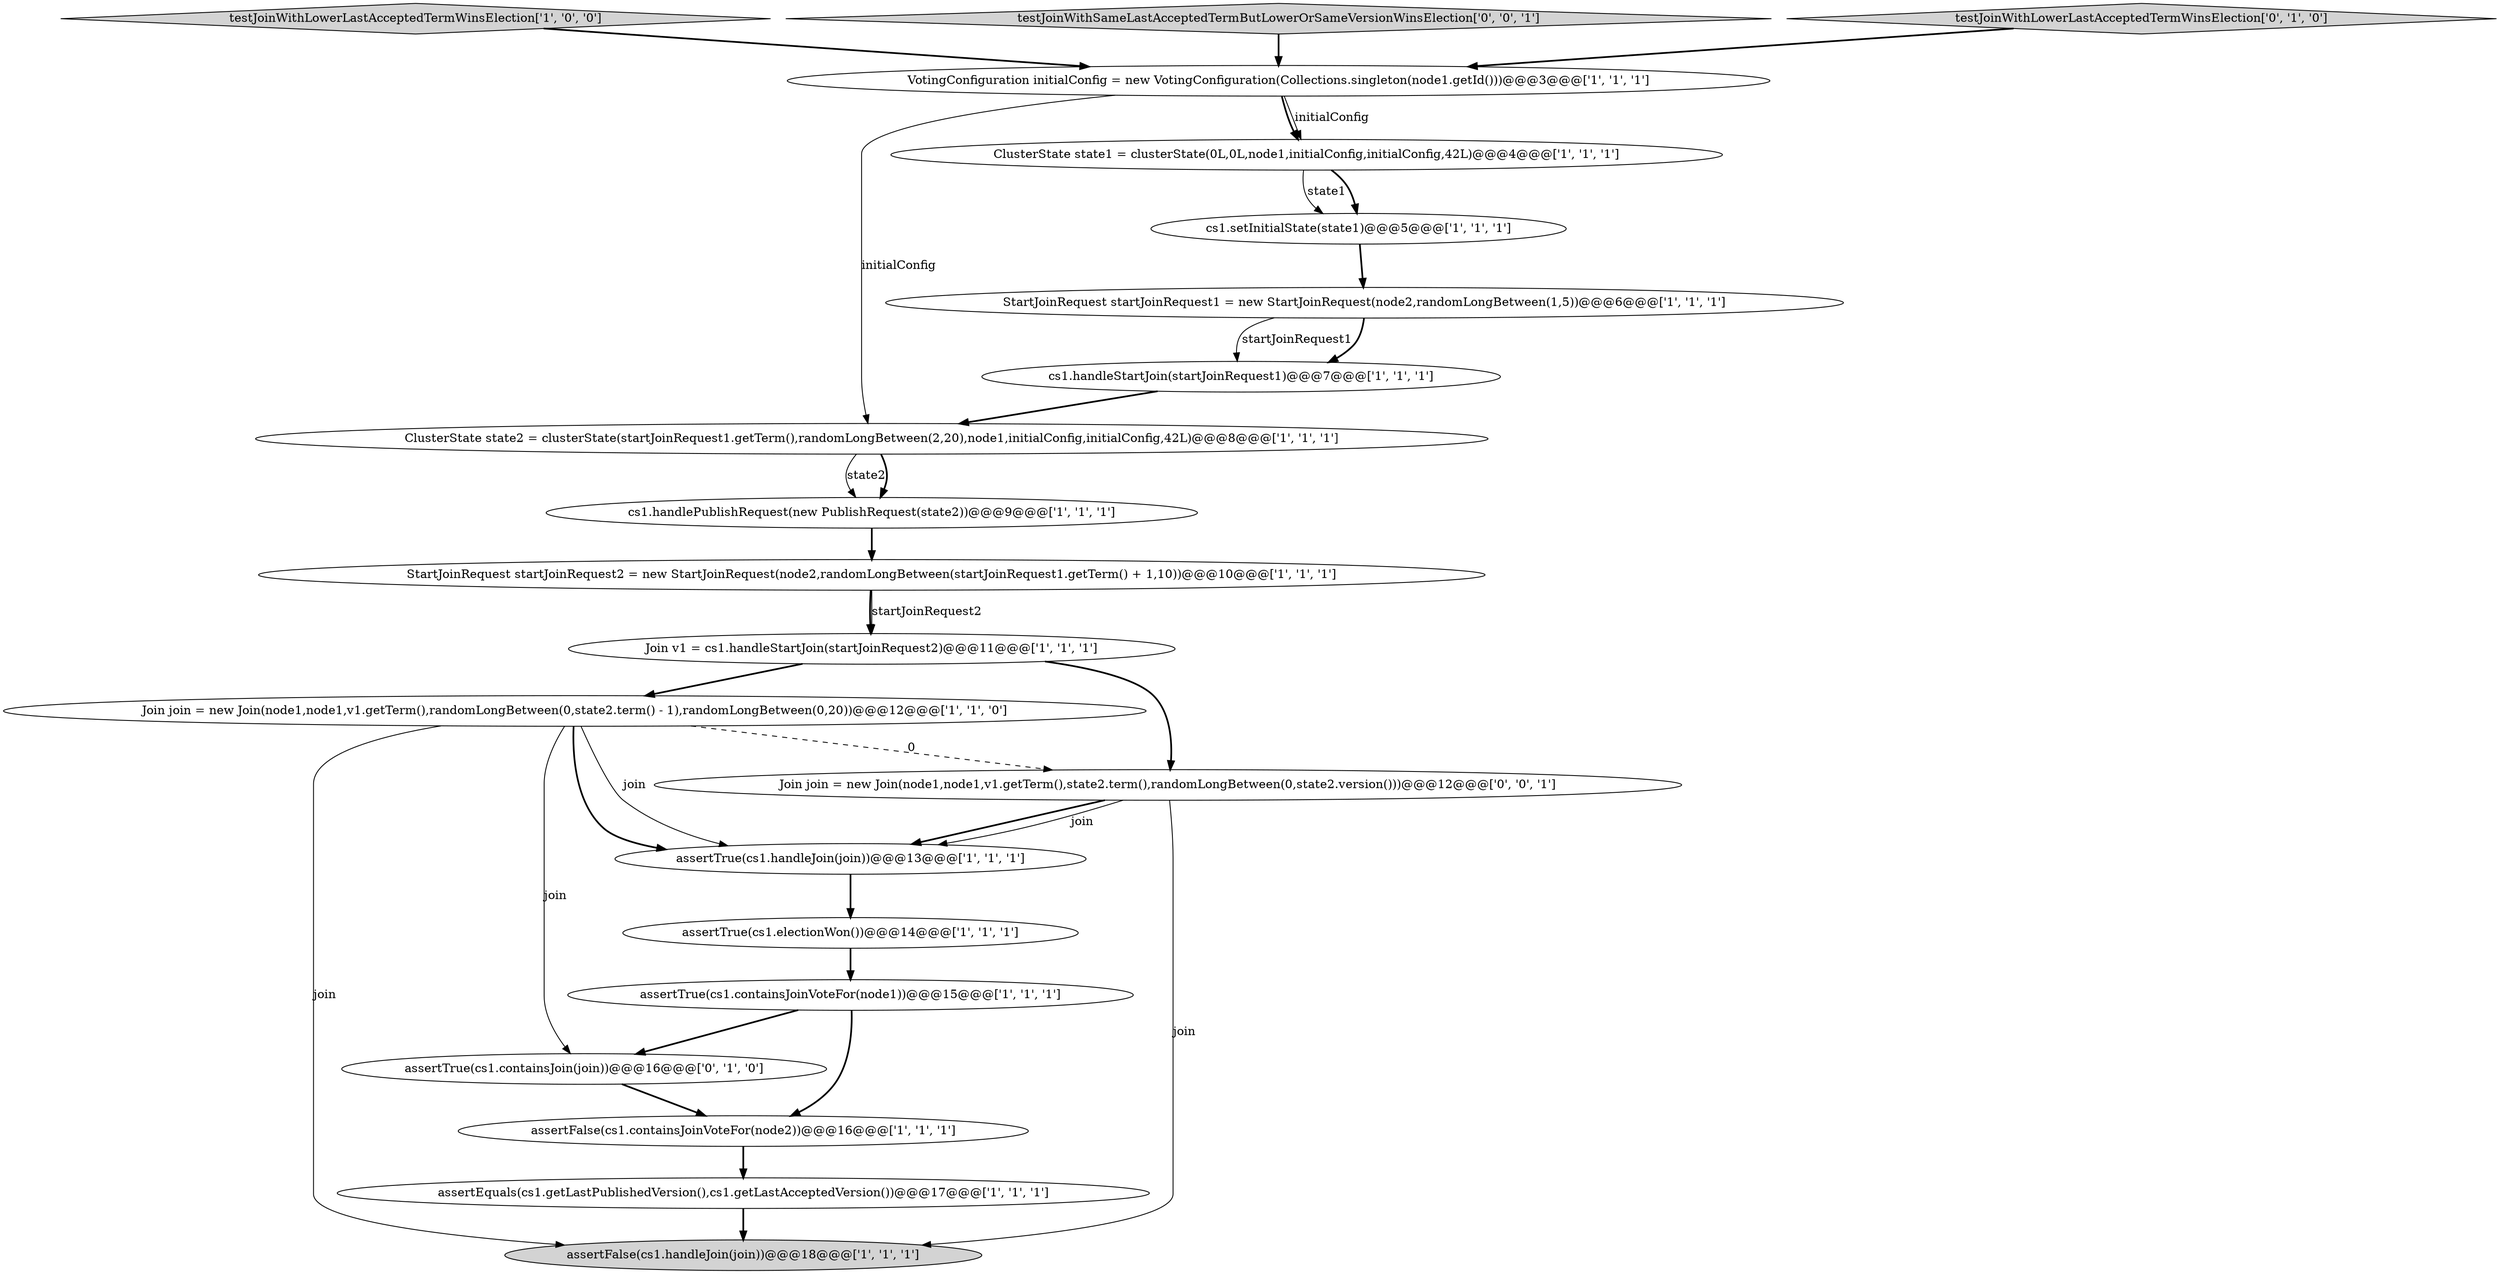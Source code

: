 digraph {
7 [style = filled, label = "VotingConfiguration initialConfig = new VotingConfiguration(Collections.singleton(node1.getId()))@@@3@@@['1', '1', '1']", fillcolor = white, shape = ellipse image = "AAA0AAABBB1BBB"];
11 [style = filled, label = "assertTrue(cs1.containsJoinVoteFor(node1))@@@15@@@['1', '1', '1']", fillcolor = white, shape = ellipse image = "AAA0AAABBB1BBB"];
10 [style = filled, label = "assertFalse(cs1.handleJoin(join))@@@18@@@['1', '1', '1']", fillcolor = lightgray, shape = ellipse image = "AAA0AAABBB1BBB"];
2 [style = filled, label = "ClusterState state2 = clusterState(startJoinRequest1.getTerm(),randomLongBetween(2,20),node1,initialConfig,initialConfig,42L)@@@8@@@['1', '1', '1']", fillcolor = white, shape = ellipse image = "AAA0AAABBB1BBB"];
5 [style = filled, label = "Join v1 = cs1.handleStartJoin(startJoinRequest2)@@@11@@@['1', '1', '1']", fillcolor = white, shape = ellipse image = "AAA0AAABBB1BBB"];
1 [style = filled, label = "cs1.handlePublishRequest(new PublishRequest(state2))@@@9@@@['1', '1', '1']", fillcolor = white, shape = ellipse image = "AAA0AAABBB1BBB"];
18 [style = filled, label = "assertTrue(cs1.containsJoin(join))@@@16@@@['0', '1', '0']", fillcolor = white, shape = ellipse image = "AAA1AAABBB2BBB"];
16 [style = filled, label = "testJoinWithLowerLastAcceptedTermWinsElection['1', '0', '0']", fillcolor = lightgray, shape = diamond image = "AAA0AAABBB1BBB"];
4 [style = filled, label = "assertEquals(cs1.getLastPublishedVersion(),cs1.getLastAcceptedVersion())@@@17@@@['1', '1', '1']", fillcolor = white, shape = ellipse image = "AAA0AAABBB1BBB"];
8 [style = filled, label = "cs1.setInitialState(state1)@@@5@@@['1', '1', '1']", fillcolor = white, shape = ellipse image = "AAA0AAABBB1BBB"];
9 [style = filled, label = "Join join = new Join(node1,node1,v1.getTerm(),randomLongBetween(0,state2.term() - 1),randomLongBetween(0,20))@@@12@@@['1', '1', '0']", fillcolor = white, shape = ellipse image = "AAA0AAABBB1BBB"];
6 [style = filled, label = "ClusterState state1 = clusterState(0L,0L,node1,initialConfig,initialConfig,42L)@@@4@@@['1', '1', '1']", fillcolor = white, shape = ellipse image = "AAA0AAABBB1BBB"];
3 [style = filled, label = "StartJoinRequest startJoinRequest2 = new StartJoinRequest(node2,randomLongBetween(startJoinRequest1.getTerm() + 1,10))@@@10@@@['1', '1', '1']", fillcolor = white, shape = ellipse image = "AAA0AAABBB1BBB"];
13 [style = filled, label = "assertFalse(cs1.containsJoinVoteFor(node2))@@@16@@@['1', '1', '1']", fillcolor = white, shape = ellipse image = "AAA0AAABBB1BBB"];
15 [style = filled, label = "assertTrue(cs1.handleJoin(join))@@@13@@@['1', '1', '1']", fillcolor = white, shape = ellipse image = "AAA0AAABBB1BBB"];
12 [style = filled, label = "cs1.handleStartJoin(startJoinRequest1)@@@7@@@['1', '1', '1']", fillcolor = white, shape = ellipse image = "AAA0AAABBB1BBB"];
20 [style = filled, label = "testJoinWithSameLastAcceptedTermButLowerOrSameVersionWinsElection['0', '0', '1']", fillcolor = lightgray, shape = diamond image = "AAA0AAABBB3BBB"];
17 [style = filled, label = "testJoinWithLowerLastAcceptedTermWinsElection['0', '1', '0']", fillcolor = lightgray, shape = diamond image = "AAA0AAABBB2BBB"];
0 [style = filled, label = "StartJoinRequest startJoinRequest1 = new StartJoinRequest(node2,randomLongBetween(1,5))@@@6@@@['1', '1', '1']", fillcolor = white, shape = ellipse image = "AAA0AAABBB1BBB"];
19 [style = filled, label = "Join join = new Join(node1,node1,v1.getTerm(),state2.term(),randomLongBetween(0,state2.version()))@@@12@@@['0', '0', '1']", fillcolor = white, shape = ellipse image = "AAA0AAABBB3BBB"];
14 [style = filled, label = "assertTrue(cs1.electionWon())@@@14@@@['1', '1', '1']", fillcolor = white, shape = ellipse image = "AAA0AAABBB1BBB"];
5->19 [style = bold, label=""];
13->4 [style = bold, label=""];
20->7 [style = bold, label=""];
2->1 [style = solid, label="state2"];
19->10 [style = solid, label="join"];
8->0 [style = bold, label=""];
6->8 [style = solid, label="state1"];
12->2 [style = bold, label=""];
9->18 [style = solid, label="join"];
7->6 [style = bold, label=""];
9->15 [style = bold, label=""];
18->13 [style = bold, label=""];
19->15 [style = bold, label=""];
11->18 [style = bold, label=""];
9->10 [style = solid, label="join"];
5->9 [style = bold, label=""];
14->11 [style = bold, label=""];
6->8 [style = bold, label=""];
3->5 [style = bold, label=""];
0->12 [style = solid, label="startJoinRequest1"];
9->19 [style = dashed, label="0"];
7->6 [style = solid, label="initialConfig"];
1->3 [style = bold, label=""];
7->2 [style = solid, label="initialConfig"];
0->12 [style = bold, label=""];
15->14 [style = bold, label=""];
2->1 [style = bold, label=""];
11->13 [style = bold, label=""];
3->5 [style = solid, label="startJoinRequest2"];
4->10 [style = bold, label=""];
16->7 [style = bold, label=""];
17->7 [style = bold, label=""];
19->15 [style = solid, label="join"];
9->15 [style = solid, label="join"];
}
